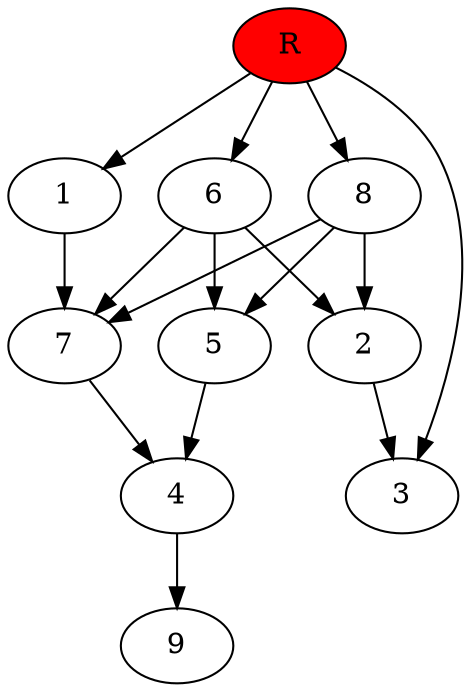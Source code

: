 digraph prb51942 {
	1
	2
	3
	4
	5
	6
	7
	8
	R [fillcolor="#ff0000" style=filled]
	1 -> 7
	2 -> 3
	4 -> 9
	5 -> 4
	6 -> 2
	6 -> 5
	6 -> 7
	7 -> 4
	8 -> 2
	8 -> 5
	8 -> 7
	R -> 1
	R -> 3
	R -> 6
	R -> 8
}
